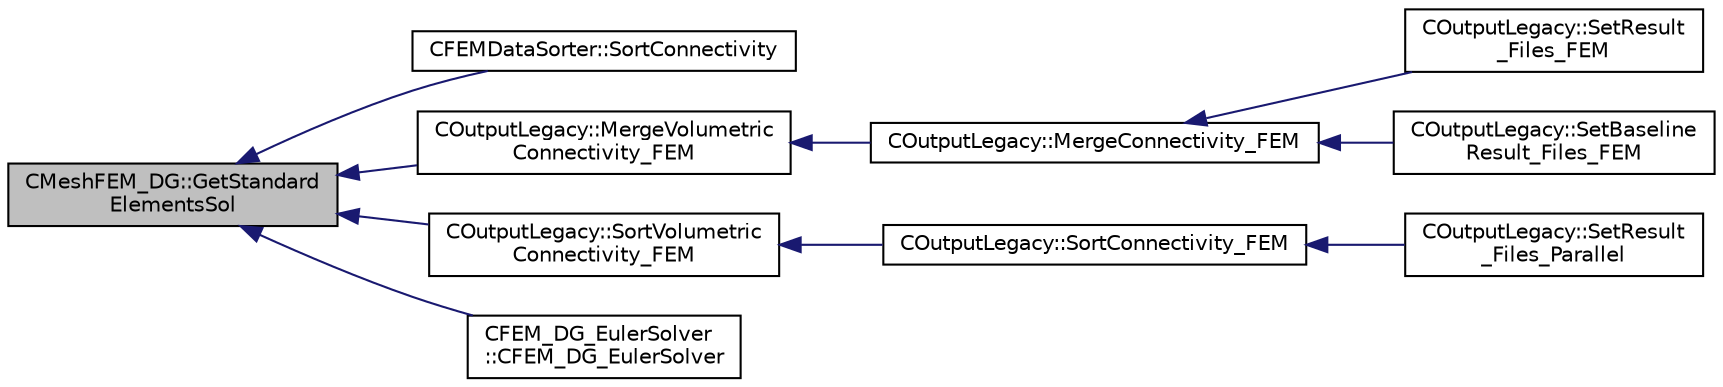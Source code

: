 digraph "CMeshFEM_DG::GetStandardElementsSol"
{
  edge [fontname="Helvetica",fontsize="10",labelfontname="Helvetica",labelfontsize="10"];
  node [fontname="Helvetica",fontsize="10",shape=record];
  rankdir="LR";
  Node167 [label="CMeshFEM_DG::GetStandard\lElementsSol",height=0.2,width=0.4,color="black", fillcolor="grey75", style="filled", fontcolor="black"];
  Node167 -> Node168 [dir="back",color="midnightblue",fontsize="10",style="solid",fontname="Helvetica"];
  Node168 [label="CFEMDataSorter::SortConnectivity",height=0.2,width=0.4,color="black", fillcolor="white", style="filled",URL="$class_c_f_e_m_data_sorter.html#a64ab49586d00b34fc18ba4f672b9ff10",tooltip="Sort the connectivities (volume and surface) into data structures used for output file writing..."];
  Node167 -> Node169 [dir="back",color="midnightblue",fontsize="10",style="solid",fontname="Helvetica"];
  Node169 [label="COutputLegacy::MergeVolumetric\lConnectivity_FEM",height=0.2,width=0.4,color="black", fillcolor="white", style="filled",URL="$class_c_output_legacy.html#aebd7f2340686aea0308fbf38e7a46e72",tooltip="Merge the connectivity for a single element type from all processors for the FEM solver. "];
  Node169 -> Node170 [dir="back",color="midnightblue",fontsize="10",style="solid",fontname="Helvetica"];
  Node170 [label="COutputLegacy::MergeConnectivity_FEM",height=0.2,width=0.4,color="black", fillcolor="white", style="filled",URL="$class_c_output_legacy.html#a73ac84a0613171e5b77c86055b8a1487",tooltip="Merge the FEM geometry into a data structure used for output file writing. "];
  Node170 -> Node171 [dir="back",color="midnightblue",fontsize="10",style="solid",fontname="Helvetica"];
  Node171 [label="COutputLegacy::SetResult\l_Files_FEM",height=0.2,width=0.4,color="black", fillcolor="white", style="filled",URL="$class_c_output_legacy.html#a25b90eb5e2bd0f05f92a89f0768f2181",tooltip="Writes and organizes the all the output files, except the history one, for serial computations with t..."];
  Node170 -> Node172 [dir="back",color="midnightblue",fontsize="10",style="solid",fontname="Helvetica"];
  Node172 [label="COutputLegacy::SetBaseline\lResult_Files_FEM",height=0.2,width=0.4,color="black", fillcolor="white", style="filled",URL="$class_c_output_legacy.html#a46c1054bac8c154e4f3464cc1913e06f",tooltip="Writes and organizes the all the output files, except the history one, for DG-FEM simulations (SU2_SO..."];
  Node167 -> Node173 [dir="back",color="midnightblue",fontsize="10",style="solid",fontname="Helvetica"];
  Node173 [label="COutputLegacy::SortVolumetric\lConnectivity_FEM",height=0.2,width=0.4,color="black", fillcolor="white", style="filled",URL="$class_c_output_legacy.html#abc49d710d98d6921d3495de012071ae8",tooltip="Sort the connectivity for a single volume element type into a linear partitioning across all processo..."];
  Node173 -> Node174 [dir="back",color="midnightblue",fontsize="10",style="solid",fontname="Helvetica"];
  Node174 [label="COutputLegacy::SortConnectivity_FEM",height=0.2,width=0.4,color="black", fillcolor="white", style="filled",URL="$class_c_output_legacy.html#a03c1f74460acd9a255fc75baab610f33",tooltip="Sort the connectivities (volume and surface) into data structures used for output file writing (DG-FE..."];
  Node174 -> Node175 [dir="back",color="midnightblue",fontsize="10",style="solid",fontname="Helvetica"];
  Node175 [label="COutputLegacy::SetResult\l_Files_Parallel",height=0.2,width=0.4,color="black", fillcolor="white", style="filled",URL="$class_c_output_legacy.html#a9e7832982d8237df4df455b027fd203b",tooltip="Writes and organizes the all the output files, except the history one, for parallel computations..."];
  Node167 -> Node176 [dir="back",color="midnightblue",fontsize="10",style="solid",fontname="Helvetica"];
  Node176 [label="CFEM_DG_EulerSolver\l::CFEM_DG_EulerSolver",height=0.2,width=0.4,color="black", fillcolor="white", style="filled",URL="$class_c_f_e_m___d_g___euler_solver.html#a677fa998b78bd489a3f8bee0d56623dd"];
}
